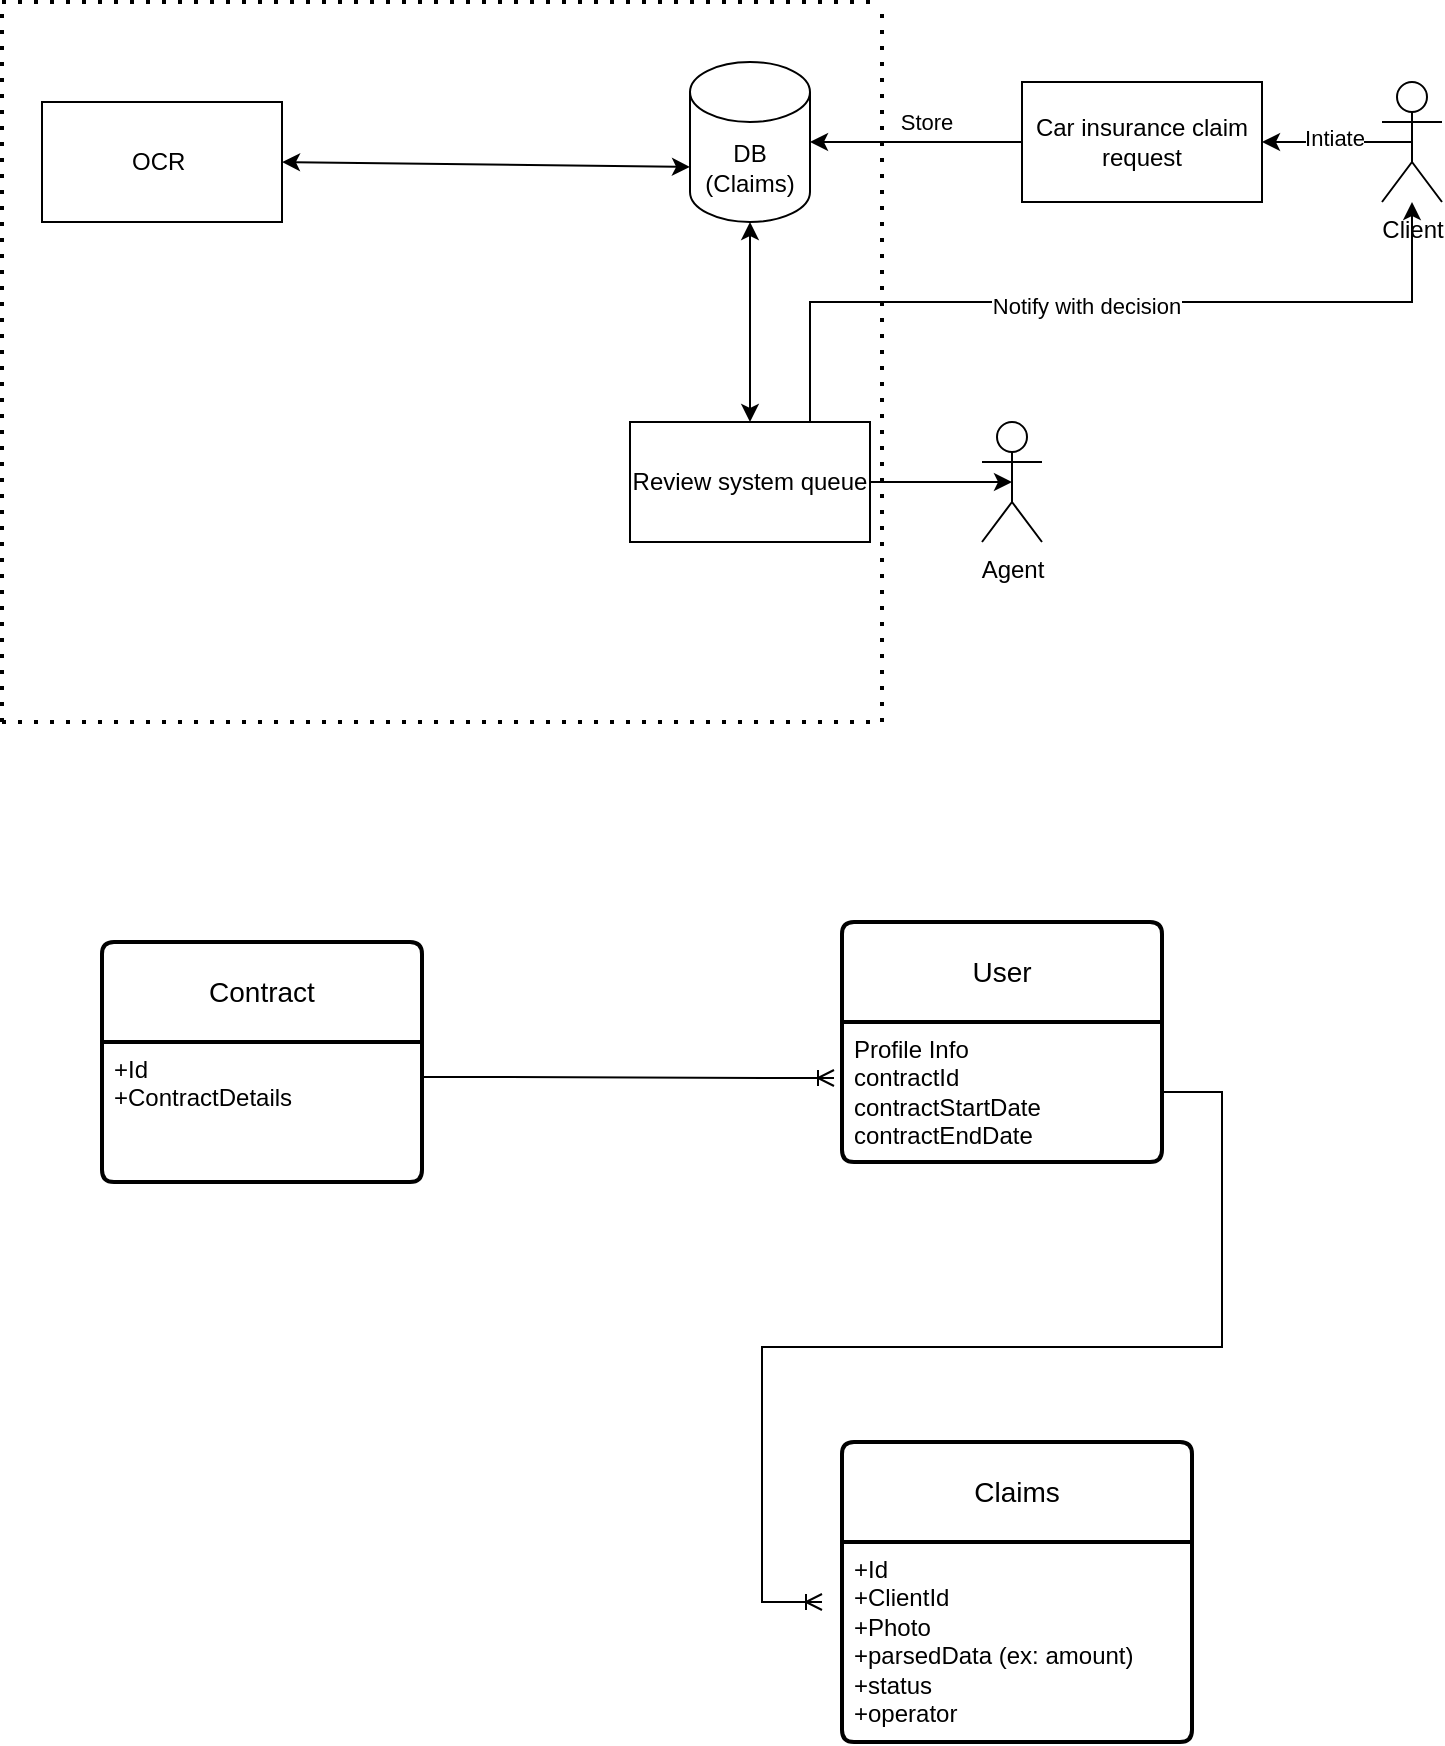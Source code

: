 <mxfile version="21.6.8" type="github">
  <diagram name="Page-1" id="h78i4w3jpvMDHuVKvQ0y">
    <mxGraphModel dx="815" dy="551" grid="1" gridSize="10" guides="1" tooltips="1" connect="1" arrows="1" fold="1" page="1" pageScale="1" pageWidth="827" pageHeight="1169" math="0" shadow="0">
      <root>
        <mxCell id="0" />
        <mxCell id="1" parent="0" />
        <mxCell id="lDMrGSyHlphn9_t9U18--1" value="DB (Claims)" style="shape=cylinder3;whiteSpace=wrap;html=1;boundedLbl=1;backgroundOutline=1;size=15;" vertex="1" parent="1">
          <mxGeometry x="384" y="70" width="60" height="80" as="geometry" />
        </mxCell>
        <mxCell id="lDMrGSyHlphn9_t9U18--2" value="" style="endArrow=none;dashed=1;html=1;dashPattern=1 3;strokeWidth=2;rounded=0;" edge="1" parent="1">
          <mxGeometry width="50" height="50" relative="1" as="geometry">
            <mxPoint x="40" y="40" as="sourcePoint" />
            <mxPoint x="480" y="40" as="targetPoint" />
          </mxGeometry>
        </mxCell>
        <mxCell id="lDMrGSyHlphn9_t9U18--3" value="" style="endArrow=none;dashed=1;html=1;dashPattern=1 3;strokeWidth=2;rounded=0;" edge="1" parent="1">
          <mxGeometry width="50" height="50" relative="1" as="geometry">
            <mxPoint x="480" y="400" as="sourcePoint" />
            <mxPoint x="480" y="40" as="targetPoint" />
          </mxGeometry>
        </mxCell>
        <mxCell id="lDMrGSyHlphn9_t9U18--4" value="" style="endArrow=none;dashed=1;html=1;dashPattern=1 3;strokeWidth=2;rounded=0;" edge="1" parent="1">
          <mxGeometry width="50" height="50" relative="1" as="geometry">
            <mxPoint x="40" y="400" as="sourcePoint" />
            <mxPoint x="480" y="400" as="targetPoint" />
          </mxGeometry>
        </mxCell>
        <mxCell id="lDMrGSyHlphn9_t9U18--5" value="" style="endArrow=none;dashed=1;html=1;dashPattern=1 3;strokeWidth=2;rounded=0;" edge="1" parent="1">
          <mxGeometry width="50" height="50" relative="1" as="geometry">
            <mxPoint x="40" y="400" as="sourcePoint" />
            <mxPoint x="40" y="40" as="targetPoint" />
          </mxGeometry>
        </mxCell>
        <mxCell id="lDMrGSyHlphn9_t9U18--6" value="Car insurance claim request" style="rounded=0;whiteSpace=wrap;html=1;" vertex="1" parent="1">
          <mxGeometry x="550" y="80" width="120" height="60" as="geometry" />
        </mxCell>
        <mxCell id="lDMrGSyHlphn9_t9U18--8" value="" style="endArrow=classic;html=1;rounded=0;exitX=0;exitY=0.5;exitDx=0;exitDy=0;entryX=1;entryY=0.5;entryDx=0;entryDy=0;entryPerimeter=0;" edge="1" parent="1" source="lDMrGSyHlphn9_t9U18--6" target="lDMrGSyHlphn9_t9U18--1">
          <mxGeometry width="50" height="50" relative="1" as="geometry">
            <mxPoint x="380" y="310" as="sourcePoint" />
            <mxPoint x="430" y="260" as="targetPoint" />
          </mxGeometry>
        </mxCell>
        <mxCell id="lDMrGSyHlphn9_t9U18--9" value="Store" style="edgeLabel;html=1;align=center;verticalAlign=middle;resizable=0;points=[];" vertex="1" connectable="0" parent="lDMrGSyHlphn9_t9U18--8">
          <mxGeometry x="-0.309" relative="1" as="geometry">
            <mxPoint x="-12" y="-10" as="offset" />
          </mxGeometry>
        </mxCell>
        <mxCell id="lDMrGSyHlphn9_t9U18--10" value="OCR&amp;nbsp;" style="rounded=0;whiteSpace=wrap;html=1;" vertex="1" parent="1">
          <mxGeometry x="60" y="90" width="120" height="60" as="geometry" />
        </mxCell>
        <mxCell id="lDMrGSyHlphn9_t9U18--11" value="" style="endArrow=classic;startArrow=classic;html=1;rounded=0;entryX=0;entryY=0;entryDx=0;entryDy=52.5;entryPerimeter=0;exitX=1;exitY=0.5;exitDx=0;exitDy=0;" edge="1" parent="1" source="lDMrGSyHlphn9_t9U18--10" target="lDMrGSyHlphn9_t9U18--1">
          <mxGeometry width="50" height="50" relative="1" as="geometry">
            <mxPoint x="180" y="120" as="sourcePoint" />
            <mxPoint x="230" y="70" as="targetPoint" />
          </mxGeometry>
        </mxCell>
        <mxCell id="lDMrGSyHlphn9_t9U18--12" value="Review system queue" style="rounded=0;whiteSpace=wrap;html=1;" vertex="1" parent="1">
          <mxGeometry x="354" y="250" width="120" height="60" as="geometry" />
        </mxCell>
        <mxCell id="lDMrGSyHlphn9_t9U18--13" value="" style="endArrow=classic;startArrow=classic;html=1;rounded=0;entryX=0.5;entryY=1;entryDx=0;entryDy=0;entryPerimeter=0;exitX=0.5;exitY=0;exitDx=0;exitDy=0;" edge="1" parent="1" source="lDMrGSyHlphn9_t9U18--12" target="lDMrGSyHlphn9_t9U18--1">
          <mxGeometry width="50" height="50" relative="1" as="geometry">
            <mxPoint x="370" y="210" as="sourcePoint" />
            <mxPoint x="420" y="160" as="targetPoint" />
          </mxGeometry>
        </mxCell>
        <mxCell id="lDMrGSyHlphn9_t9U18--15" value="" style="endArrow=classic;html=1;rounded=0;exitX=1;exitY=0.5;exitDx=0;exitDy=0;entryX=0.5;entryY=0.5;entryDx=0;entryDy=0;entryPerimeter=0;" edge="1" parent="1" source="lDMrGSyHlphn9_t9U18--12" target="lDMrGSyHlphn9_t9U18--22">
          <mxGeometry width="50" height="50" relative="1" as="geometry">
            <mxPoint x="380" y="310" as="sourcePoint" />
            <mxPoint x="524" y="280" as="targetPoint" />
          </mxGeometry>
        </mxCell>
        <mxCell id="lDMrGSyHlphn9_t9U18--16" value="Client&lt;br&gt;" style="shape=umlActor;verticalLabelPosition=bottom;verticalAlign=top;html=1;outlineConnect=0;" vertex="1" parent="1">
          <mxGeometry x="730" y="80" width="30" height="60" as="geometry" />
        </mxCell>
        <mxCell id="lDMrGSyHlphn9_t9U18--18" value="" style="endArrow=classic;html=1;rounded=0;exitX=0.5;exitY=0.5;exitDx=0;exitDy=0;exitPerimeter=0;entryX=1;entryY=0.5;entryDx=0;entryDy=0;" edge="1" parent="1" source="lDMrGSyHlphn9_t9U18--16" target="lDMrGSyHlphn9_t9U18--6">
          <mxGeometry width="50" height="50" relative="1" as="geometry">
            <mxPoint x="640" y="260" as="sourcePoint" />
            <mxPoint x="690" y="210" as="targetPoint" />
          </mxGeometry>
        </mxCell>
        <mxCell id="lDMrGSyHlphn9_t9U18--19" value="Intiate" style="edgeLabel;html=1;align=center;verticalAlign=middle;resizable=0;points=[];" vertex="1" connectable="0" parent="lDMrGSyHlphn9_t9U18--18">
          <mxGeometry x="0.04" y="-2" relative="1" as="geometry">
            <mxPoint as="offset" />
          </mxGeometry>
        </mxCell>
        <mxCell id="lDMrGSyHlphn9_t9U18--22" value="Agent" style="shape=umlActor;verticalLabelPosition=bottom;verticalAlign=top;html=1;outlineConnect=0;" vertex="1" parent="1">
          <mxGeometry x="530" y="250" width="30" height="60" as="geometry" />
        </mxCell>
        <mxCell id="lDMrGSyHlphn9_t9U18--23" value="" style="endArrow=classic;html=1;rounded=0;exitX=0.75;exitY=0;exitDx=0;exitDy=0;" edge="1" parent="1" source="lDMrGSyHlphn9_t9U18--12" target="lDMrGSyHlphn9_t9U18--16">
          <mxGeometry width="50" height="50" relative="1" as="geometry">
            <mxPoint x="454.04" y="250.0" as="sourcePoint" />
            <mxPoint x="780" y="191" as="targetPoint" />
            <Array as="points">
              <mxPoint x="444" y="190" />
              <mxPoint x="745" y="190" />
            </Array>
          </mxGeometry>
        </mxCell>
        <mxCell id="lDMrGSyHlphn9_t9U18--24" value="Notify with decision" style="edgeLabel;html=1;align=center;verticalAlign=middle;resizable=0;points=[];" vertex="1" connectable="0" parent="lDMrGSyHlphn9_t9U18--23">
          <mxGeometry x="-0.039" y="-2" relative="1" as="geometry">
            <mxPoint as="offset" />
          </mxGeometry>
        </mxCell>
        <mxCell id="lDMrGSyHlphn9_t9U18--25" value="User" style="swimlane;childLayout=stackLayout;horizontal=1;startSize=50;horizontalStack=0;rounded=1;fontSize=14;fontStyle=0;strokeWidth=2;resizeParent=0;resizeLast=1;shadow=0;dashed=0;align=center;arcSize=4;whiteSpace=wrap;html=1;" vertex="1" parent="1">
          <mxGeometry x="460" y="500" width="160" height="120" as="geometry" />
        </mxCell>
        <mxCell id="lDMrGSyHlphn9_t9U18--26" value="Profile Info&lt;br&gt;contractId&lt;br&gt;contractStartDate&lt;br&gt;contractEndDate" style="align=left;strokeColor=none;fillColor=none;spacingLeft=4;fontSize=12;verticalAlign=top;resizable=0;rotatable=0;part=1;html=1;" vertex="1" parent="lDMrGSyHlphn9_t9U18--25">
          <mxGeometry y="50" width="160" height="70" as="geometry" />
        </mxCell>
        <mxCell id="lDMrGSyHlphn9_t9U18--27" value="Contract" style="swimlane;childLayout=stackLayout;horizontal=1;startSize=50;horizontalStack=0;rounded=1;fontSize=14;fontStyle=0;strokeWidth=2;resizeParent=0;resizeLast=1;shadow=0;dashed=0;align=center;arcSize=4;whiteSpace=wrap;html=1;" vertex="1" parent="1">
          <mxGeometry x="90" y="510" width="160" height="120" as="geometry" />
        </mxCell>
        <mxCell id="lDMrGSyHlphn9_t9U18--28" value="+Id&lt;br&gt;+ContractDetails" style="align=left;strokeColor=none;fillColor=none;spacingLeft=4;fontSize=12;verticalAlign=top;resizable=0;rotatable=0;part=1;html=1;" vertex="1" parent="lDMrGSyHlphn9_t9U18--27">
          <mxGeometry y="50" width="160" height="70" as="geometry" />
        </mxCell>
        <mxCell id="lDMrGSyHlphn9_t9U18--29" value="" style="edgeStyle=entityRelationEdgeStyle;fontSize=12;html=1;endArrow=ERoneToMany;rounded=0;exitX=1;exitY=0.25;exitDx=0;exitDy=0;entryX=-0.025;entryY=0.4;entryDx=0;entryDy=0;entryPerimeter=0;" edge="1" parent="1" source="lDMrGSyHlphn9_t9U18--28" target="lDMrGSyHlphn9_t9U18--26">
          <mxGeometry width="100" height="100" relative="1" as="geometry">
            <mxPoint x="170" y="680" as="sourcePoint" />
            <mxPoint x="444" y="640" as="targetPoint" />
            <Array as="points">
              <mxPoint x="424" y="690" />
            </Array>
          </mxGeometry>
        </mxCell>
        <mxCell id="lDMrGSyHlphn9_t9U18--30" value="Claims" style="swimlane;childLayout=stackLayout;horizontal=1;startSize=50;horizontalStack=0;rounded=1;fontSize=14;fontStyle=0;strokeWidth=2;resizeParent=0;resizeLast=1;shadow=0;dashed=0;align=center;arcSize=4;whiteSpace=wrap;html=1;" vertex="1" parent="1">
          <mxGeometry x="460" y="760" width="175" height="150" as="geometry" />
        </mxCell>
        <mxCell id="lDMrGSyHlphn9_t9U18--31" value="+Id&lt;br&gt;+ClientId&lt;br&gt;+Photo&lt;br&gt;+parsedData (ex: amount)&lt;br&gt;+status&lt;br&gt;+operator" style="align=left;strokeColor=none;fillColor=none;spacingLeft=4;fontSize=12;verticalAlign=top;resizable=0;rotatable=0;part=1;html=1;" vertex="1" parent="lDMrGSyHlphn9_t9U18--30">
          <mxGeometry y="50" width="175" height="100" as="geometry" />
        </mxCell>
        <mxCell id="lDMrGSyHlphn9_t9U18--32" value="" style="edgeStyle=entityRelationEdgeStyle;fontSize=12;html=1;endArrow=ERoneToMany;rounded=0;exitX=1;exitY=0.5;exitDx=0;exitDy=0;" edge="1" parent="1" source="lDMrGSyHlphn9_t9U18--26">
          <mxGeometry width="100" height="100" relative="1" as="geometry">
            <mxPoint x="540" y="670" as="sourcePoint" />
            <mxPoint x="450" y="840" as="targetPoint" />
            <Array as="points">
              <mxPoint x="545" y="620" />
              <mxPoint x="520" y="670" />
            </Array>
          </mxGeometry>
        </mxCell>
      </root>
    </mxGraphModel>
  </diagram>
</mxfile>
